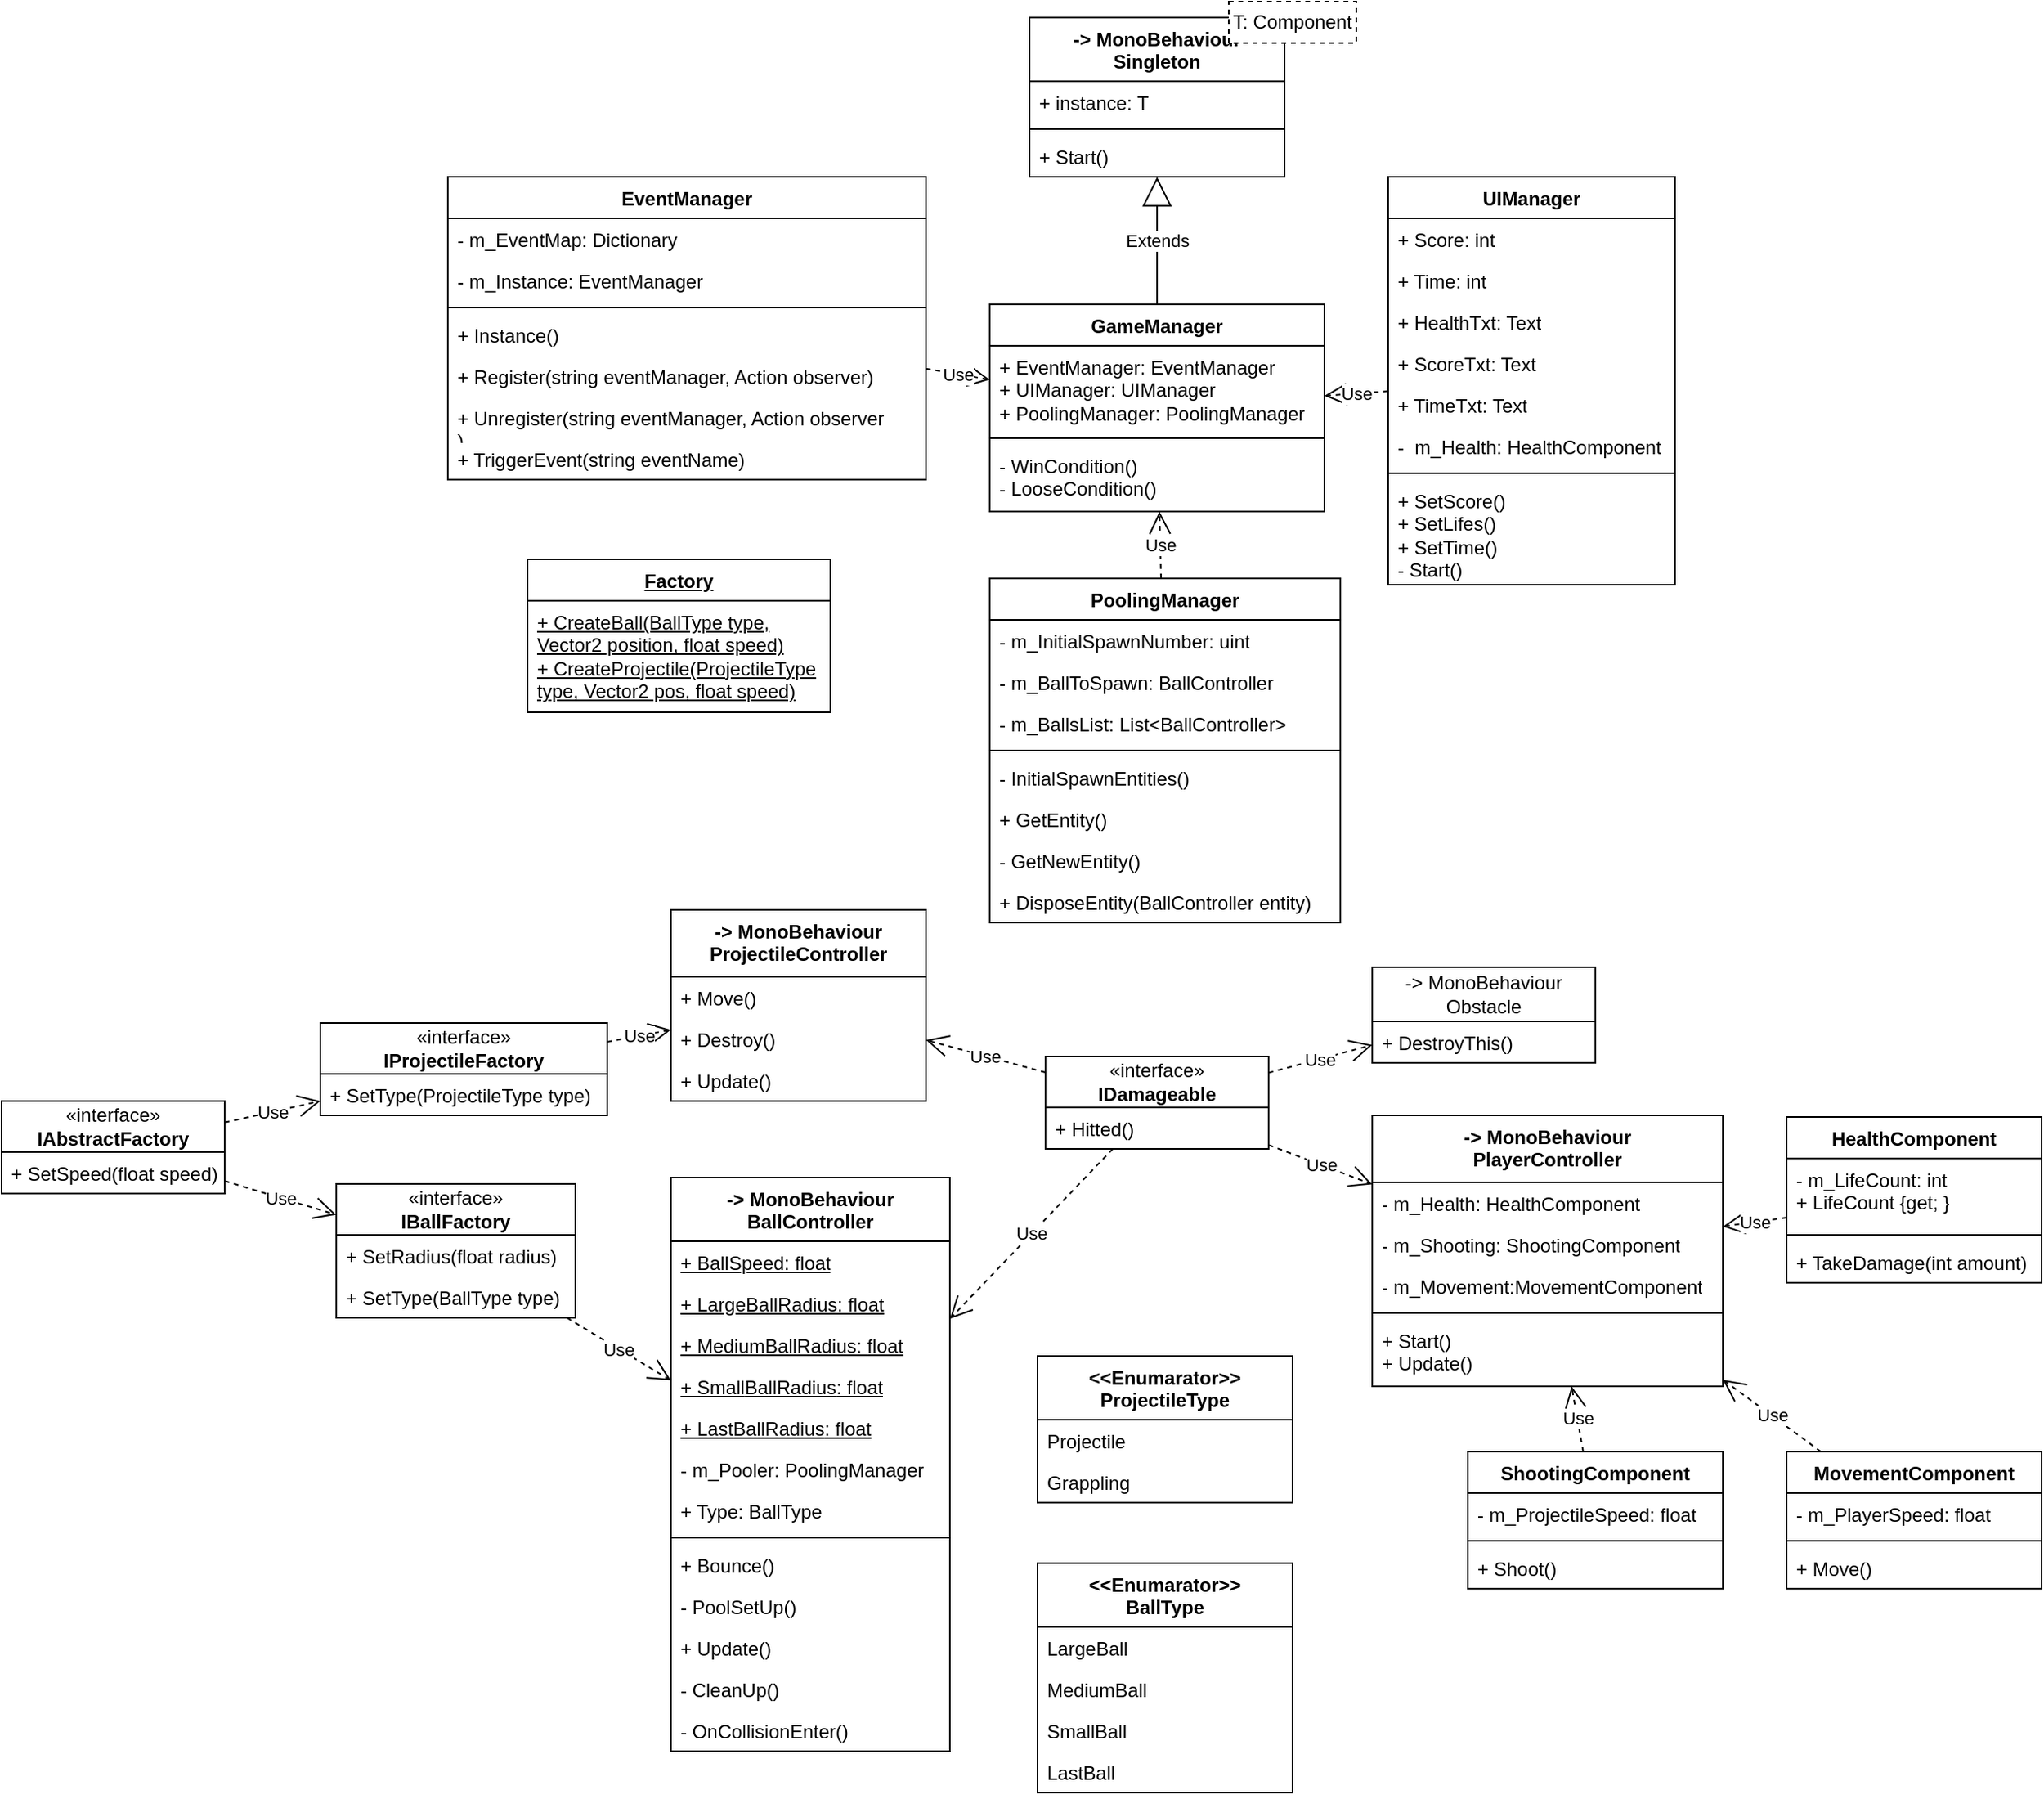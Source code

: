<mxfile version="21.5.0" type="device">
  <diagram id="C5RBs43oDa-KdzZeNtuy" name="Page-1">
    <mxGraphModel dx="2261" dy="1965" grid="1" gridSize="10" guides="1" tooltips="1" connect="1" arrows="1" fold="1" page="1" pageScale="1" pageWidth="827" pageHeight="1169" math="0" shadow="0">
      <root>
        <mxCell id="WIyWlLk6GJQsqaUBKTNV-0" />
        <mxCell id="WIyWlLk6GJQsqaUBKTNV-1" parent="WIyWlLk6GJQsqaUBKTNV-0" />
        <mxCell id="6wXtI8wnBJ_ZwkcHhQ90-0" value="EventManager" style="swimlane;fontStyle=1;align=center;verticalAlign=top;childLayout=stackLayout;horizontal=1;startSize=26;horizontalStack=0;resizeParent=1;resizeParentMax=0;resizeLast=0;collapsible=1;marginBottom=0;whiteSpace=wrap;html=1;" parent="WIyWlLk6GJQsqaUBKTNV-1" vertex="1">
          <mxGeometry x="-20" y="-110" width="300" height="190" as="geometry" />
        </mxCell>
        <mxCell id="6wXtI8wnBJ_ZwkcHhQ90-1" value="- m_EventMap: Dictionary" style="text;strokeColor=none;fillColor=none;align=left;verticalAlign=top;spacingLeft=4;spacingRight=4;overflow=hidden;rotatable=0;points=[[0,0.5],[1,0.5]];portConstraint=eastwest;whiteSpace=wrap;html=1;" parent="6wXtI8wnBJ_ZwkcHhQ90-0" vertex="1">
          <mxGeometry y="26" width="300" height="26" as="geometry" />
        </mxCell>
        <mxCell id="6wXtI8wnBJ_ZwkcHhQ90-117" value="- m_Instance: EventManager" style="text;strokeColor=none;fillColor=none;align=left;verticalAlign=top;spacingLeft=4;spacingRight=4;overflow=hidden;rotatable=0;points=[[0,0.5],[1,0.5]];portConstraint=eastwest;whiteSpace=wrap;html=1;" parent="6wXtI8wnBJ_ZwkcHhQ90-0" vertex="1">
          <mxGeometry y="52" width="300" height="26" as="geometry" />
        </mxCell>
        <mxCell id="6wXtI8wnBJ_ZwkcHhQ90-2" value="" style="line;strokeWidth=1;fillColor=none;align=left;verticalAlign=middle;spacingTop=-1;spacingLeft=3;spacingRight=3;rotatable=0;labelPosition=right;points=[];portConstraint=eastwest;strokeColor=inherit;" parent="6wXtI8wnBJ_ZwkcHhQ90-0" vertex="1">
          <mxGeometry y="78" width="300" height="8" as="geometry" />
        </mxCell>
        <mxCell id="6wXtI8wnBJ_ZwkcHhQ90-118" value="+ Instance()" style="text;strokeColor=none;fillColor=none;align=left;verticalAlign=top;spacingLeft=4;spacingRight=4;overflow=hidden;rotatable=0;points=[[0,0.5],[1,0.5]];portConstraint=eastwest;whiteSpace=wrap;html=1;" parent="6wXtI8wnBJ_ZwkcHhQ90-0" vertex="1">
          <mxGeometry y="86" width="300" height="26" as="geometry" />
        </mxCell>
        <mxCell id="6wXtI8wnBJ_ZwkcHhQ90-3" value="+ Register(string eventManager, Action observer)" style="text;strokeColor=none;fillColor=none;align=left;verticalAlign=top;spacingLeft=4;spacingRight=4;overflow=hidden;rotatable=0;points=[[0,0.5],[1,0.5]];portConstraint=eastwest;whiteSpace=wrap;html=1;" parent="6wXtI8wnBJ_ZwkcHhQ90-0" vertex="1">
          <mxGeometry y="112" width="300" height="26" as="geometry" />
        </mxCell>
        <mxCell id="6wXtI8wnBJ_ZwkcHhQ90-115" value="+ Unregister(string eventManager, Action observer&lt;br&gt;)" style="text;strokeColor=none;fillColor=none;align=left;verticalAlign=top;spacingLeft=4;spacingRight=4;overflow=hidden;rotatable=0;points=[[0,0.5],[1,0.5]];portConstraint=eastwest;whiteSpace=wrap;html=1;" parent="6wXtI8wnBJ_ZwkcHhQ90-0" vertex="1">
          <mxGeometry y="138" width="300" height="26" as="geometry" />
        </mxCell>
        <mxCell id="6wXtI8wnBJ_ZwkcHhQ90-116" value="+ TriggerEvent(string eventName)" style="text;strokeColor=none;fillColor=none;align=left;verticalAlign=top;spacingLeft=4;spacingRight=4;overflow=hidden;rotatable=0;points=[[0,0.5],[1,0.5]];portConstraint=eastwest;whiteSpace=wrap;html=1;" parent="6wXtI8wnBJ_ZwkcHhQ90-0" vertex="1">
          <mxGeometry y="164" width="300" height="26" as="geometry" />
        </mxCell>
        <mxCell id="6wXtI8wnBJ_ZwkcHhQ90-4" value="GameManager" style="swimlane;fontStyle=1;align=center;verticalAlign=top;childLayout=stackLayout;horizontal=1;startSize=26;horizontalStack=0;resizeParent=1;resizeParentMax=0;resizeLast=0;collapsible=1;marginBottom=0;whiteSpace=wrap;html=1;" parent="WIyWlLk6GJQsqaUBKTNV-1" vertex="1">
          <mxGeometry x="320" y="-30" width="210" height="130" as="geometry" />
        </mxCell>
        <mxCell id="6wXtI8wnBJ_ZwkcHhQ90-5" value="+ EventManager: EventManager&lt;br&gt;+ UIManager: UIManager&lt;br&gt;+ PoolingManager: PoolingManager" style="text;strokeColor=none;fillColor=none;align=left;verticalAlign=top;spacingLeft=4;spacingRight=4;overflow=hidden;rotatable=0;points=[[0,0.5],[1,0.5]];portConstraint=eastwest;whiteSpace=wrap;html=1;" parent="6wXtI8wnBJ_ZwkcHhQ90-4" vertex="1">
          <mxGeometry y="26" width="210" height="54" as="geometry" />
        </mxCell>
        <mxCell id="6wXtI8wnBJ_ZwkcHhQ90-6" value="" style="line;strokeWidth=1;fillColor=none;align=left;verticalAlign=middle;spacingTop=-1;spacingLeft=3;spacingRight=3;rotatable=0;labelPosition=right;points=[];portConstraint=eastwest;strokeColor=inherit;" parent="6wXtI8wnBJ_ZwkcHhQ90-4" vertex="1">
          <mxGeometry y="80" width="210" height="8" as="geometry" />
        </mxCell>
        <mxCell id="6wXtI8wnBJ_ZwkcHhQ90-7" value="- WinCondition()&lt;br&gt;- LooseCondition()" style="text;strokeColor=none;fillColor=none;align=left;verticalAlign=top;spacingLeft=4;spacingRight=4;overflow=hidden;rotatable=0;points=[[0,0.5],[1,0.5]];portConstraint=eastwest;whiteSpace=wrap;html=1;" parent="6wXtI8wnBJ_ZwkcHhQ90-4" vertex="1">
          <mxGeometry y="88" width="210" height="42" as="geometry" />
        </mxCell>
        <mxCell id="6wXtI8wnBJ_ZwkcHhQ90-8" value="UIManager" style="swimlane;fontStyle=1;align=center;verticalAlign=top;childLayout=stackLayout;horizontal=1;startSize=26;horizontalStack=0;resizeParent=1;resizeParentMax=0;resizeLast=0;collapsible=1;marginBottom=0;whiteSpace=wrap;html=1;" parent="WIyWlLk6GJQsqaUBKTNV-1" vertex="1">
          <mxGeometry x="570" y="-110" width="180" height="256" as="geometry" />
        </mxCell>
        <mxCell id="6wXtI8wnBJ_ZwkcHhQ90-9" value="+ Score: int&lt;br&gt;" style="text;strokeColor=none;fillColor=none;align=left;verticalAlign=top;spacingLeft=4;spacingRight=4;overflow=hidden;rotatable=0;points=[[0,0.5],[1,0.5]];portConstraint=eastwest;whiteSpace=wrap;html=1;" parent="6wXtI8wnBJ_ZwkcHhQ90-8" vertex="1">
          <mxGeometry y="26" width="180" height="26" as="geometry" />
        </mxCell>
        <mxCell id="6wXtI8wnBJ_ZwkcHhQ90-114" value="+ Time: int" style="text;strokeColor=none;fillColor=none;align=left;verticalAlign=top;spacingLeft=4;spacingRight=4;overflow=hidden;rotatable=0;points=[[0,0.5],[1,0.5]];portConstraint=eastwest;whiteSpace=wrap;html=1;" parent="6wXtI8wnBJ_ZwkcHhQ90-8" vertex="1">
          <mxGeometry y="52" width="180" height="26" as="geometry" />
        </mxCell>
        <mxCell id="6wXtI8wnBJ_ZwkcHhQ90-111" value="+ HealthTxt: Text" style="text;strokeColor=none;fillColor=none;align=left;verticalAlign=top;spacingLeft=4;spacingRight=4;overflow=hidden;rotatable=0;points=[[0,0.5],[1,0.5]];portConstraint=eastwest;whiteSpace=wrap;html=1;" parent="6wXtI8wnBJ_ZwkcHhQ90-8" vertex="1">
          <mxGeometry y="78" width="180" height="26" as="geometry" />
        </mxCell>
        <mxCell id="6wXtI8wnBJ_ZwkcHhQ90-112" value="+ ScoreTxt: Text" style="text;strokeColor=none;fillColor=none;align=left;verticalAlign=top;spacingLeft=4;spacingRight=4;overflow=hidden;rotatable=0;points=[[0,0.5],[1,0.5]];portConstraint=eastwest;whiteSpace=wrap;html=1;" parent="6wXtI8wnBJ_ZwkcHhQ90-8" vertex="1">
          <mxGeometry y="104" width="180" height="26" as="geometry" />
        </mxCell>
        <mxCell id="6wXtI8wnBJ_ZwkcHhQ90-113" value="+ TimeTxt: Text" style="text;strokeColor=none;fillColor=none;align=left;verticalAlign=top;spacingLeft=4;spacingRight=4;overflow=hidden;rotatable=0;points=[[0,0.5],[1,0.5]];portConstraint=eastwest;whiteSpace=wrap;html=1;" parent="6wXtI8wnBJ_ZwkcHhQ90-8" vertex="1">
          <mxGeometry y="130" width="180" height="26" as="geometry" />
        </mxCell>
        <mxCell id="TRaf3uooo76os0HDrpDc-0" value="-&amp;nbsp; m_Health: HealthComponent" style="text;strokeColor=none;fillColor=none;align=left;verticalAlign=top;spacingLeft=4;spacingRight=4;overflow=hidden;rotatable=0;points=[[0,0.5],[1,0.5]];portConstraint=eastwest;whiteSpace=wrap;html=1;" parent="6wXtI8wnBJ_ZwkcHhQ90-8" vertex="1">
          <mxGeometry y="156" width="180" height="26" as="geometry" />
        </mxCell>
        <mxCell id="6wXtI8wnBJ_ZwkcHhQ90-10" value="" style="line;strokeWidth=1;fillColor=none;align=left;verticalAlign=middle;spacingTop=-1;spacingLeft=3;spacingRight=3;rotatable=0;labelPosition=right;points=[];portConstraint=eastwest;strokeColor=inherit;" parent="6wXtI8wnBJ_ZwkcHhQ90-8" vertex="1">
          <mxGeometry y="182" width="180" height="8" as="geometry" />
        </mxCell>
        <mxCell id="6wXtI8wnBJ_ZwkcHhQ90-11" value="+ SetScore()&lt;br&gt;+ SetLifes()&lt;br&gt;+ SetTime()&lt;br&gt;- Start()" style="text;strokeColor=none;fillColor=none;align=left;verticalAlign=top;spacingLeft=4;spacingRight=4;overflow=hidden;rotatable=0;points=[[0,0.5],[1,0.5]];portConstraint=eastwest;whiteSpace=wrap;html=1;" parent="6wXtI8wnBJ_ZwkcHhQ90-8" vertex="1">
          <mxGeometry y="190" width="180" height="66" as="geometry" />
        </mxCell>
        <mxCell id="6wXtI8wnBJ_ZwkcHhQ90-12" value="PoolingManager" style="swimlane;fontStyle=1;align=center;verticalAlign=top;childLayout=stackLayout;horizontal=1;startSize=26;horizontalStack=0;resizeParent=1;resizeParentMax=0;resizeLast=0;collapsible=1;marginBottom=0;whiteSpace=wrap;html=1;" parent="WIyWlLk6GJQsqaUBKTNV-1" vertex="1">
          <mxGeometry x="320" y="142" width="220" height="216" as="geometry" />
        </mxCell>
        <mxCell id="6wXtI8wnBJ_ZwkcHhQ90-13" value="-&amp;nbsp;m_InitialSpawnNumber: uint" style="text;strokeColor=none;fillColor=none;align=left;verticalAlign=top;spacingLeft=4;spacingRight=4;overflow=hidden;rotatable=0;points=[[0,0.5],[1,0.5]];portConstraint=eastwest;whiteSpace=wrap;html=1;" parent="6wXtI8wnBJ_ZwkcHhQ90-12" vertex="1">
          <mxGeometry y="26" width="220" height="26" as="geometry" />
        </mxCell>
        <mxCell id="6wXtI8wnBJ_ZwkcHhQ90-52" value="-&amp;nbsp;m_BallToSpawn: BallController" style="text;strokeColor=none;fillColor=none;align=left;verticalAlign=top;spacingLeft=4;spacingRight=4;overflow=hidden;rotatable=0;points=[[0,0.5],[1,0.5]];portConstraint=eastwest;whiteSpace=wrap;html=1;" parent="6wXtI8wnBJ_ZwkcHhQ90-12" vertex="1">
          <mxGeometry y="52" width="220" height="26" as="geometry" />
        </mxCell>
        <mxCell id="6wXtI8wnBJ_ZwkcHhQ90-53" value="- m_BallsList: List&amp;lt;BallController&amp;gt;" style="text;strokeColor=none;fillColor=none;align=left;verticalAlign=top;spacingLeft=4;spacingRight=4;overflow=hidden;rotatable=0;points=[[0,0.5],[1,0.5]];portConstraint=eastwest;whiteSpace=wrap;html=1;" parent="6wXtI8wnBJ_ZwkcHhQ90-12" vertex="1">
          <mxGeometry y="78" width="220" height="26" as="geometry" />
        </mxCell>
        <mxCell id="6wXtI8wnBJ_ZwkcHhQ90-14" value="" style="line;strokeWidth=1;fillColor=none;align=left;verticalAlign=middle;spacingTop=-1;spacingLeft=3;spacingRight=3;rotatable=0;labelPosition=right;points=[];portConstraint=eastwest;strokeColor=inherit;" parent="6wXtI8wnBJ_ZwkcHhQ90-12" vertex="1">
          <mxGeometry y="104" width="220" height="8" as="geometry" />
        </mxCell>
        <mxCell id="6wXtI8wnBJ_ZwkcHhQ90-15" value="- InitialSpawnEntities()" style="text;strokeColor=none;fillColor=none;align=left;verticalAlign=top;spacingLeft=4;spacingRight=4;overflow=hidden;rotatable=0;points=[[0,0.5],[1,0.5]];portConstraint=eastwest;whiteSpace=wrap;html=1;" parent="6wXtI8wnBJ_ZwkcHhQ90-12" vertex="1">
          <mxGeometry y="112" width="220" height="26" as="geometry" />
        </mxCell>
        <mxCell id="6wXtI8wnBJ_ZwkcHhQ90-54" value="+ GetEntity()" style="text;strokeColor=none;fillColor=none;align=left;verticalAlign=top;spacingLeft=4;spacingRight=4;overflow=hidden;rotatable=0;points=[[0,0.5],[1,0.5]];portConstraint=eastwest;whiteSpace=wrap;html=1;" parent="6wXtI8wnBJ_ZwkcHhQ90-12" vertex="1">
          <mxGeometry y="138" width="220" height="26" as="geometry" />
        </mxCell>
        <mxCell id="6wXtI8wnBJ_ZwkcHhQ90-55" value="- GetNewEntity()" style="text;strokeColor=none;fillColor=none;align=left;verticalAlign=top;spacingLeft=4;spacingRight=4;overflow=hidden;rotatable=0;points=[[0,0.5],[1,0.5]];portConstraint=eastwest;whiteSpace=wrap;html=1;" parent="6wXtI8wnBJ_ZwkcHhQ90-12" vertex="1">
          <mxGeometry y="164" width="220" height="26" as="geometry" />
        </mxCell>
        <mxCell id="TRaf3uooo76os0HDrpDc-12" value="+ DisposeEntity(BallController entity)" style="text;strokeColor=none;fillColor=none;align=left;verticalAlign=top;spacingLeft=4;spacingRight=4;overflow=hidden;rotatable=0;points=[[0,0.5],[1,0.5]];portConstraint=eastwest;whiteSpace=wrap;html=1;" parent="6wXtI8wnBJ_ZwkcHhQ90-12" vertex="1">
          <mxGeometry y="190" width="220" height="26" as="geometry" />
        </mxCell>
        <mxCell id="6wXtI8wnBJ_ZwkcHhQ90-20" value="-&amp;gt; MonoBehaviour&lt;br&gt;Singleton" style="swimlane;fontStyle=1;align=center;verticalAlign=top;childLayout=stackLayout;horizontal=1;startSize=40;horizontalStack=0;resizeParent=1;resizeParentMax=0;resizeLast=0;collapsible=1;marginBottom=0;whiteSpace=wrap;html=1;" parent="WIyWlLk6GJQsqaUBKTNV-1" vertex="1">
          <mxGeometry x="345" y="-210" width="160" height="100" as="geometry" />
        </mxCell>
        <mxCell id="6wXtI8wnBJ_ZwkcHhQ90-21" value="+ instance: T" style="text;strokeColor=none;fillColor=none;align=left;verticalAlign=top;spacingLeft=4;spacingRight=4;overflow=hidden;rotatable=0;points=[[0,0.5],[1,0.5]];portConstraint=eastwest;whiteSpace=wrap;html=1;" parent="6wXtI8wnBJ_ZwkcHhQ90-20" vertex="1">
          <mxGeometry y="40" width="160" height="26" as="geometry" />
        </mxCell>
        <mxCell id="6wXtI8wnBJ_ZwkcHhQ90-22" value="" style="line;strokeWidth=1;fillColor=none;align=left;verticalAlign=middle;spacingTop=-1;spacingLeft=3;spacingRight=3;rotatable=0;labelPosition=right;points=[];portConstraint=eastwest;strokeColor=inherit;" parent="6wXtI8wnBJ_ZwkcHhQ90-20" vertex="1">
          <mxGeometry y="66" width="160" height="8" as="geometry" />
        </mxCell>
        <mxCell id="6wXtI8wnBJ_ZwkcHhQ90-23" value="+ Start()" style="text;strokeColor=none;fillColor=none;align=left;verticalAlign=top;spacingLeft=4;spacingRight=4;overflow=hidden;rotatable=0;points=[[0,0.5],[1,0.5]];portConstraint=eastwest;whiteSpace=wrap;html=1;" parent="6wXtI8wnBJ_ZwkcHhQ90-20" vertex="1">
          <mxGeometry y="74" width="160" height="26" as="geometry" />
        </mxCell>
        <mxCell id="6wXtI8wnBJ_ZwkcHhQ90-28" value="-&amp;gt; MonoBehaviour&lt;br&gt;ProjectileController" style="swimlane;fontStyle=1;align=center;verticalAlign=top;childLayout=stackLayout;horizontal=1;startSize=42;horizontalStack=0;resizeParent=1;resizeParentMax=0;resizeLast=0;collapsible=1;marginBottom=0;whiteSpace=wrap;html=1;" parent="WIyWlLk6GJQsqaUBKTNV-1" vertex="1">
          <mxGeometry x="120" y="350" width="160" height="120" as="geometry" />
        </mxCell>
        <mxCell id="6wXtI8wnBJ_ZwkcHhQ90-108" value="+ Move()" style="text;strokeColor=none;fillColor=none;align=left;verticalAlign=top;spacingLeft=4;spacingRight=4;overflow=hidden;rotatable=0;points=[[0,0.5],[1,0.5]];portConstraint=eastwest;whiteSpace=wrap;html=1;" parent="6wXtI8wnBJ_ZwkcHhQ90-28" vertex="1">
          <mxGeometry y="42" width="160" height="26" as="geometry" />
        </mxCell>
        <mxCell id="6wXtI8wnBJ_ZwkcHhQ90-109" value="+ Destroy()" style="text;strokeColor=none;fillColor=none;align=left;verticalAlign=top;spacingLeft=4;spacingRight=4;overflow=hidden;rotatable=0;points=[[0,0.5],[1,0.5]];portConstraint=eastwest;whiteSpace=wrap;html=1;" parent="6wXtI8wnBJ_ZwkcHhQ90-28" vertex="1">
          <mxGeometry y="68" width="160" height="26" as="geometry" />
        </mxCell>
        <mxCell id="6wXtI8wnBJ_ZwkcHhQ90-31" value="+ Update()" style="text;strokeColor=none;fillColor=none;align=left;verticalAlign=top;spacingLeft=4;spacingRight=4;overflow=hidden;rotatable=0;points=[[0,0.5],[1,0.5]];portConstraint=eastwest;whiteSpace=wrap;html=1;" parent="6wXtI8wnBJ_ZwkcHhQ90-28" vertex="1">
          <mxGeometry y="94" width="160" height="26" as="geometry" />
        </mxCell>
        <mxCell id="6wXtI8wnBJ_ZwkcHhQ90-32" value="&amp;lt;&amp;lt;Enumarator&amp;gt;&amp;gt;&lt;br&gt;BallType" style="swimlane;fontStyle=1;align=center;verticalAlign=top;childLayout=stackLayout;horizontal=1;startSize=40;horizontalStack=0;resizeParent=1;resizeParentMax=0;resizeLast=0;collapsible=1;marginBottom=0;whiteSpace=wrap;html=1;" parent="WIyWlLk6GJQsqaUBKTNV-1" vertex="1">
          <mxGeometry x="350" y="760" width="160" height="144" as="geometry" />
        </mxCell>
        <mxCell id="6wXtI8wnBJ_ZwkcHhQ90-33" value="LargeBall" style="text;strokeColor=none;fillColor=none;align=left;verticalAlign=top;spacingLeft=4;spacingRight=4;overflow=hidden;rotatable=0;points=[[0,0.5],[1,0.5]];portConstraint=eastwest;whiteSpace=wrap;html=1;" parent="6wXtI8wnBJ_ZwkcHhQ90-32" vertex="1">
          <mxGeometry y="40" width="160" height="26" as="geometry" />
        </mxCell>
        <mxCell id="6wXtI8wnBJ_ZwkcHhQ90-38" value="MediumBall" style="text;strokeColor=none;fillColor=none;align=left;verticalAlign=top;spacingLeft=4;spacingRight=4;overflow=hidden;rotatable=0;points=[[0,0.5],[1,0.5]];portConstraint=eastwest;whiteSpace=wrap;html=1;" parent="6wXtI8wnBJ_ZwkcHhQ90-32" vertex="1">
          <mxGeometry y="66" width="160" height="26" as="geometry" />
        </mxCell>
        <mxCell id="6wXtI8wnBJ_ZwkcHhQ90-39" value="SmallBall" style="text;strokeColor=none;fillColor=none;align=left;verticalAlign=top;spacingLeft=4;spacingRight=4;overflow=hidden;rotatable=0;points=[[0,0.5],[1,0.5]];portConstraint=eastwest;whiteSpace=wrap;html=1;" parent="6wXtI8wnBJ_ZwkcHhQ90-32" vertex="1">
          <mxGeometry y="92" width="160" height="26" as="geometry" />
        </mxCell>
        <mxCell id="6wXtI8wnBJ_ZwkcHhQ90-40" value="LastBall" style="text;strokeColor=none;fillColor=none;align=left;verticalAlign=top;spacingLeft=4;spacingRight=4;overflow=hidden;rotatable=0;points=[[0,0.5],[1,0.5]];portConstraint=eastwest;whiteSpace=wrap;html=1;" parent="6wXtI8wnBJ_ZwkcHhQ90-32" vertex="1">
          <mxGeometry y="118" width="160" height="26" as="geometry" />
        </mxCell>
        <mxCell id="6wXtI8wnBJ_ZwkcHhQ90-41" value="&amp;lt;&amp;lt;Enumarator&amp;gt;&amp;gt;&lt;br&gt;ProjectileType" style="swimlane;fontStyle=1;align=center;verticalAlign=top;childLayout=stackLayout;horizontal=1;startSize=40;horizontalStack=0;resizeParent=1;resizeParentMax=0;resizeLast=0;collapsible=1;marginBottom=0;whiteSpace=wrap;html=1;" parent="WIyWlLk6GJQsqaUBKTNV-1" vertex="1">
          <mxGeometry x="350" y="630" width="160" height="92" as="geometry" />
        </mxCell>
        <mxCell id="6wXtI8wnBJ_ZwkcHhQ90-42" value="Projectile" style="text;strokeColor=none;fillColor=none;align=left;verticalAlign=top;spacingLeft=4;spacingRight=4;overflow=hidden;rotatable=0;points=[[0,0.5],[1,0.5]];portConstraint=eastwest;whiteSpace=wrap;html=1;" parent="6wXtI8wnBJ_ZwkcHhQ90-41" vertex="1">
          <mxGeometry y="40" width="160" height="26" as="geometry" />
        </mxCell>
        <mxCell id="6wXtI8wnBJ_ZwkcHhQ90-43" value="Grappling" style="text;strokeColor=none;fillColor=none;align=left;verticalAlign=top;spacingLeft=4;spacingRight=4;overflow=hidden;rotatable=0;points=[[0,0.5],[1,0.5]];portConstraint=eastwest;whiteSpace=wrap;html=1;" parent="6wXtI8wnBJ_ZwkcHhQ90-41" vertex="1">
          <mxGeometry y="66" width="160" height="26" as="geometry" />
        </mxCell>
        <mxCell id="6wXtI8wnBJ_ZwkcHhQ90-57" value="T: Component" style="html=1;whiteSpace=wrap;dashed=1;" parent="WIyWlLk6GJQsqaUBKTNV-1" vertex="1">
          <mxGeometry x="470" y="-220" width="80" height="26" as="geometry" />
        </mxCell>
        <mxCell id="6wXtI8wnBJ_ZwkcHhQ90-59" value="Extends" style="endArrow=block;endSize=16;endFill=0;html=1;rounded=0;" parent="WIyWlLk6GJQsqaUBKTNV-1" source="6wXtI8wnBJ_ZwkcHhQ90-4" target="6wXtI8wnBJ_ZwkcHhQ90-20" edge="1">
          <mxGeometry width="160" relative="1" as="geometry">
            <mxPoint x="330" y="350" as="sourcePoint" />
            <mxPoint x="490" y="350" as="targetPoint" />
          </mxGeometry>
        </mxCell>
        <mxCell id="6wXtI8wnBJ_ZwkcHhQ90-60" value="Use" style="endArrow=open;endSize=12;dashed=1;html=1;rounded=0;" parent="WIyWlLk6GJQsqaUBKTNV-1" source="6wXtI8wnBJ_ZwkcHhQ90-0" target="6wXtI8wnBJ_ZwkcHhQ90-4" edge="1">
          <mxGeometry width="160" relative="1" as="geometry">
            <mxPoint x="210" y="50" as="sourcePoint" />
            <mxPoint x="490" y="350" as="targetPoint" />
          </mxGeometry>
        </mxCell>
        <mxCell id="6wXtI8wnBJ_ZwkcHhQ90-61" value="Use" style="endArrow=open;endSize=12;dashed=1;html=1;rounded=0;" parent="WIyWlLk6GJQsqaUBKTNV-1" source="6wXtI8wnBJ_ZwkcHhQ90-8" target="6wXtI8wnBJ_ZwkcHhQ90-4" edge="1">
          <mxGeometry width="160" relative="1" as="geometry">
            <mxPoint x="410" y="60" as="sourcePoint" />
            <mxPoint x="500" y="360" as="targetPoint" />
          </mxGeometry>
        </mxCell>
        <mxCell id="6wXtI8wnBJ_ZwkcHhQ90-62" value="Use" style="endArrow=open;endSize=12;dashed=1;html=1;rounded=0;" parent="WIyWlLk6GJQsqaUBKTNV-1" source="6wXtI8wnBJ_ZwkcHhQ90-12" target="6wXtI8wnBJ_ZwkcHhQ90-4" edge="1">
          <mxGeometry width="160" relative="1" as="geometry">
            <mxPoint x="350" y="370" as="sourcePoint" />
            <mxPoint x="510" y="370" as="targetPoint" />
          </mxGeometry>
        </mxCell>
        <mxCell id="6wXtI8wnBJ_ZwkcHhQ90-65" value="«interface»&lt;br&gt;&lt;b&gt;IDamageable&lt;/b&gt;" style="swimlane;fontStyle=0;childLayout=stackLayout;horizontal=1;startSize=32;fillColor=none;horizontalStack=0;resizeParent=1;resizeParentMax=0;resizeLast=0;collapsible=1;marginBottom=0;whiteSpace=wrap;html=1;" parent="WIyWlLk6GJQsqaUBKTNV-1" vertex="1">
          <mxGeometry x="355" y="442" width="140" height="58" as="geometry" />
        </mxCell>
        <mxCell id="6wXtI8wnBJ_ZwkcHhQ90-66" value="+ Hitted()" style="text;strokeColor=none;fillColor=none;align=left;verticalAlign=top;spacingLeft=4;spacingRight=4;overflow=hidden;rotatable=0;points=[[0,0.5],[1,0.5]];portConstraint=eastwest;whiteSpace=wrap;html=1;" parent="6wXtI8wnBJ_ZwkcHhQ90-65" vertex="1">
          <mxGeometry y="32" width="140" height="26" as="geometry" />
        </mxCell>
        <mxCell id="6wXtI8wnBJ_ZwkcHhQ90-71" value="-&amp;gt; MonoBehaviour&lt;br&gt;Obstacle" style="swimlane;fontStyle=0;childLayout=stackLayout;horizontal=1;startSize=34;fillColor=none;horizontalStack=0;resizeParent=1;resizeParentMax=0;resizeLast=0;collapsible=1;marginBottom=0;whiteSpace=wrap;html=1;" parent="WIyWlLk6GJQsqaUBKTNV-1" vertex="1">
          <mxGeometry x="560" y="386" width="140" height="60" as="geometry" />
        </mxCell>
        <mxCell id="6wXtI8wnBJ_ZwkcHhQ90-73" value="+ DestroyThis()" style="text;strokeColor=none;fillColor=none;align=left;verticalAlign=top;spacingLeft=4;spacingRight=4;overflow=hidden;rotatable=0;points=[[0,0.5],[1,0.5]];portConstraint=eastwest;whiteSpace=wrap;html=1;" parent="6wXtI8wnBJ_ZwkcHhQ90-71" vertex="1">
          <mxGeometry y="34" width="140" height="26" as="geometry" />
        </mxCell>
        <mxCell id="6wXtI8wnBJ_ZwkcHhQ90-76" value="Use" style="endArrow=open;endSize=12;dashed=1;html=1;rounded=0;" parent="WIyWlLk6GJQsqaUBKTNV-1" source="6wXtI8wnBJ_ZwkcHhQ90-65" target="TRaf3uooo76os0HDrpDc-8" edge="1">
          <mxGeometry width="160" relative="1" as="geometry">
            <mxPoint x="470" y="370" as="sourcePoint" />
            <mxPoint x="230" y="445" as="targetPoint" />
          </mxGeometry>
        </mxCell>
        <mxCell id="6wXtI8wnBJ_ZwkcHhQ90-77" value="Use" style="endArrow=open;endSize=12;dashed=1;html=1;rounded=0;" parent="WIyWlLk6GJQsqaUBKTNV-1" source="6wXtI8wnBJ_ZwkcHhQ90-65" target="6wXtI8wnBJ_ZwkcHhQ90-71" edge="1">
          <mxGeometry width="160" relative="1" as="geometry">
            <mxPoint x="590" y="461" as="sourcePoint" />
            <mxPoint x="892" y="370" as="targetPoint" />
            <Array as="points" />
          </mxGeometry>
        </mxCell>
        <mxCell id="6wXtI8wnBJ_ZwkcHhQ90-78" value="-&amp;gt; MonoBehaviour&lt;br&gt;PlayerController" style="swimlane;fontStyle=1;align=center;verticalAlign=top;childLayout=stackLayout;horizontal=1;startSize=42;horizontalStack=0;resizeParent=1;resizeParentMax=0;resizeLast=0;collapsible=1;marginBottom=0;whiteSpace=wrap;html=1;" parent="WIyWlLk6GJQsqaUBKTNV-1" vertex="1">
          <mxGeometry x="560" y="479" width="220" height="170" as="geometry" />
        </mxCell>
        <mxCell id="6wXtI8wnBJ_ZwkcHhQ90-79" value="- m_Health: HealthComponent&lt;br&gt;" style="text;strokeColor=none;fillColor=none;align=left;verticalAlign=top;spacingLeft=4;spacingRight=4;overflow=hidden;rotatable=0;points=[[0,0.5],[1,0.5]];portConstraint=eastwest;whiteSpace=wrap;html=1;" parent="6wXtI8wnBJ_ZwkcHhQ90-78" vertex="1">
          <mxGeometry y="42" width="220" height="26" as="geometry" />
        </mxCell>
        <mxCell id="6wXtI8wnBJ_ZwkcHhQ90-101" value="- m_Shooting: ShootingComponent" style="text;strokeColor=none;fillColor=none;align=left;verticalAlign=top;spacingLeft=4;spacingRight=4;overflow=hidden;rotatable=0;points=[[0,0.5],[1,0.5]];portConstraint=eastwest;whiteSpace=wrap;html=1;" parent="6wXtI8wnBJ_ZwkcHhQ90-78" vertex="1">
          <mxGeometry y="68" width="220" height="26" as="geometry" />
        </mxCell>
        <mxCell id="6wXtI8wnBJ_ZwkcHhQ90-100" value="- m_Movement:MovementComponent" style="text;strokeColor=none;fillColor=none;align=left;verticalAlign=top;spacingLeft=4;spacingRight=4;overflow=hidden;rotatable=0;points=[[0,0.5],[1,0.5]];portConstraint=eastwest;whiteSpace=wrap;html=1;" parent="6wXtI8wnBJ_ZwkcHhQ90-78" vertex="1">
          <mxGeometry y="94" width="220" height="26" as="geometry" />
        </mxCell>
        <mxCell id="6wXtI8wnBJ_ZwkcHhQ90-80" value="" style="line;strokeWidth=1;fillColor=none;align=left;verticalAlign=middle;spacingTop=-1;spacingLeft=3;spacingRight=3;rotatable=0;labelPosition=right;points=[];portConstraint=eastwest;strokeColor=inherit;" parent="6wXtI8wnBJ_ZwkcHhQ90-78" vertex="1">
          <mxGeometry y="120" width="220" height="8" as="geometry" />
        </mxCell>
        <mxCell id="6wXtI8wnBJ_ZwkcHhQ90-81" value="+ Start()&lt;br&gt;+ Update()" style="text;strokeColor=none;fillColor=none;align=left;verticalAlign=top;spacingLeft=4;spacingRight=4;overflow=hidden;rotatable=0;points=[[0,0.5],[1,0.5]];portConstraint=eastwest;whiteSpace=wrap;html=1;" parent="6wXtI8wnBJ_ZwkcHhQ90-78" vertex="1">
          <mxGeometry y="128" width="220" height="42" as="geometry" />
        </mxCell>
        <mxCell id="6wXtI8wnBJ_ZwkcHhQ90-82" value="Use" style="endArrow=open;endSize=12;dashed=1;html=1;rounded=0;" parent="WIyWlLk6GJQsqaUBKTNV-1" source="6wXtI8wnBJ_ZwkcHhQ90-65" target="6wXtI8wnBJ_ZwkcHhQ90-28" edge="1">
          <mxGeometry width="160" relative="1" as="geometry">
            <mxPoint x="490" y="420" as="sourcePoint" />
            <mxPoint x="240" y="503" as="targetPoint" />
          </mxGeometry>
        </mxCell>
        <mxCell id="6wXtI8wnBJ_ZwkcHhQ90-83" value="Use" style="endArrow=open;endSize=12;dashed=1;html=1;rounded=0;" parent="WIyWlLk6GJQsqaUBKTNV-1" source="6wXtI8wnBJ_ZwkcHhQ90-65" target="6wXtI8wnBJ_ZwkcHhQ90-78" edge="1">
          <mxGeometry width="160" relative="1" as="geometry">
            <mxPoint x="500" y="430" as="sourcePoint" />
            <mxPoint x="422" y="500" as="targetPoint" />
          </mxGeometry>
        </mxCell>
        <mxCell id="6wXtI8wnBJ_ZwkcHhQ90-84" value="HealthComponent" style="swimlane;fontStyle=1;align=center;verticalAlign=top;childLayout=stackLayout;horizontal=1;startSize=26;horizontalStack=0;resizeParent=1;resizeParentMax=0;resizeLast=0;collapsible=1;marginBottom=0;whiteSpace=wrap;html=1;" parent="WIyWlLk6GJQsqaUBKTNV-1" vertex="1">
          <mxGeometry x="820" y="480" width="160" height="104" as="geometry" />
        </mxCell>
        <mxCell id="6wXtI8wnBJ_ZwkcHhQ90-85" value="- m_LifeCount: int&lt;br&gt;+ LifeCount {get; }" style="text;strokeColor=none;fillColor=none;align=left;verticalAlign=top;spacingLeft=4;spacingRight=4;overflow=hidden;rotatable=0;points=[[0,0.5],[1,0.5]];portConstraint=eastwest;whiteSpace=wrap;html=1;" parent="6wXtI8wnBJ_ZwkcHhQ90-84" vertex="1">
          <mxGeometry y="26" width="160" height="44" as="geometry" />
        </mxCell>
        <mxCell id="6wXtI8wnBJ_ZwkcHhQ90-86" value="" style="line;strokeWidth=1;fillColor=none;align=left;verticalAlign=middle;spacingTop=-1;spacingLeft=3;spacingRight=3;rotatable=0;labelPosition=right;points=[];portConstraint=eastwest;strokeColor=inherit;" parent="6wXtI8wnBJ_ZwkcHhQ90-84" vertex="1">
          <mxGeometry y="70" width="160" height="8" as="geometry" />
        </mxCell>
        <mxCell id="6wXtI8wnBJ_ZwkcHhQ90-87" value="+ TakeDamage(int amount)" style="text;strokeColor=none;fillColor=none;align=left;verticalAlign=top;spacingLeft=4;spacingRight=4;overflow=hidden;rotatable=0;points=[[0,0.5],[1,0.5]];portConstraint=eastwest;whiteSpace=wrap;html=1;" parent="6wXtI8wnBJ_ZwkcHhQ90-84" vertex="1">
          <mxGeometry y="78" width="160" height="26" as="geometry" />
        </mxCell>
        <mxCell id="6wXtI8wnBJ_ZwkcHhQ90-88" value="ShootingComponent" style="swimlane;fontStyle=1;align=center;verticalAlign=top;childLayout=stackLayout;horizontal=1;startSize=26;horizontalStack=0;resizeParent=1;resizeParentMax=0;resizeLast=0;collapsible=1;marginBottom=0;whiteSpace=wrap;html=1;" parent="WIyWlLk6GJQsqaUBKTNV-1" vertex="1">
          <mxGeometry x="620" y="690" width="160" height="86" as="geometry" />
        </mxCell>
        <mxCell id="6wXtI8wnBJ_ZwkcHhQ90-89" value="- m_ProjectileSpeed: float" style="text;strokeColor=none;fillColor=none;align=left;verticalAlign=top;spacingLeft=4;spacingRight=4;overflow=hidden;rotatable=0;points=[[0,0.5],[1,0.5]];portConstraint=eastwest;whiteSpace=wrap;html=1;" parent="6wXtI8wnBJ_ZwkcHhQ90-88" vertex="1">
          <mxGeometry y="26" width="160" height="26" as="geometry" />
        </mxCell>
        <mxCell id="6wXtI8wnBJ_ZwkcHhQ90-90" value="" style="line;strokeWidth=1;fillColor=none;align=left;verticalAlign=middle;spacingTop=-1;spacingLeft=3;spacingRight=3;rotatable=0;labelPosition=right;points=[];portConstraint=eastwest;strokeColor=inherit;" parent="6wXtI8wnBJ_ZwkcHhQ90-88" vertex="1">
          <mxGeometry y="52" width="160" height="8" as="geometry" />
        </mxCell>
        <mxCell id="6wXtI8wnBJ_ZwkcHhQ90-91" value="+ Shoot()" style="text;strokeColor=none;fillColor=none;align=left;verticalAlign=top;spacingLeft=4;spacingRight=4;overflow=hidden;rotatable=0;points=[[0,0.5],[1,0.5]];portConstraint=eastwest;whiteSpace=wrap;html=1;" parent="6wXtI8wnBJ_ZwkcHhQ90-88" vertex="1">
          <mxGeometry y="60" width="160" height="26" as="geometry" />
        </mxCell>
        <mxCell id="6wXtI8wnBJ_ZwkcHhQ90-92" value="MovementComponent" style="swimlane;fontStyle=1;align=center;verticalAlign=top;childLayout=stackLayout;horizontal=1;startSize=26;horizontalStack=0;resizeParent=1;resizeParentMax=0;resizeLast=0;collapsible=1;marginBottom=0;whiteSpace=wrap;html=1;" parent="WIyWlLk6GJQsqaUBKTNV-1" vertex="1">
          <mxGeometry x="820" y="690" width="160" height="86" as="geometry" />
        </mxCell>
        <mxCell id="6wXtI8wnBJ_ZwkcHhQ90-93" value="- m_PlayerSpeed: float" style="text;strokeColor=none;fillColor=none;align=left;verticalAlign=top;spacingLeft=4;spacingRight=4;overflow=hidden;rotatable=0;points=[[0,0.5],[1,0.5]];portConstraint=eastwest;whiteSpace=wrap;html=1;" parent="6wXtI8wnBJ_ZwkcHhQ90-92" vertex="1">
          <mxGeometry y="26" width="160" height="26" as="geometry" />
        </mxCell>
        <mxCell id="6wXtI8wnBJ_ZwkcHhQ90-94" value="" style="line;strokeWidth=1;fillColor=none;align=left;verticalAlign=middle;spacingTop=-1;spacingLeft=3;spacingRight=3;rotatable=0;labelPosition=right;points=[];portConstraint=eastwest;strokeColor=inherit;" parent="6wXtI8wnBJ_ZwkcHhQ90-92" vertex="1">
          <mxGeometry y="52" width="160" height="8" as="geometry" />
        </mxCell>
        <mxCell id="6wXtI8wnBJ_ZwkcHhQ90-95" value="+ Move()" style="text;strokeColor=none;fillColor=none;align=left;verticalAlign=top;spacingLeft=4;spacingRight=4;overflow=hidden;rotatable=0;points=[[0,0.5],[1,0.5]];portConstraint=eastwest;whiteSpace=wrap;html=1;" parent="6wXtI8wnBJ_ZwkcHhQ90-92" vertex="1">
          <mxGeometry y="60" width="160" height="26" as="geometry" />
        </mxCell>
        <mxCell id="6wXtI8wnBJ_ZwkcHhQ90-96" value="Use" style="endArrow=open;endSize=12;dashed=1;html=1;rounded=0;" parent="WIyWlLk6GJQsqaUBKTNV-1" source="6wXtI8wnBJ_ZwkcHhQ90-84" target="6wXtI8wnBJ_ZwkcHhQ90-78" edge="1">
          <mxGeometry width="160" relative="1" as="geometry">
            <mxPoint x="500" y="430" as="sourcePoint" />
            <mxPoint x="236" y="608" as="targetPoint" />
          </mxGeometry>
        </mxCell>
        <mxCell id="6wXtI8wnBJ_ZwkcHhQ90-98" value="Use" style="endArrow=open;endSize=12;dashed=1;html=1;rounded=0;" parent="WIyWlLk6GJQsqaUBKTNV-1" source="6wXtI8wnBJ_ZwkcHhQ90-92" target="6wXtI8wnBJ_ZwkcHhQ90-78" edge="1">
          <mxGeometry width="160" relative="1" as="geometry">
            <mxPoint x="192" y="860" as="sourcePoint" />
            <mxPoint x="306" y="710" as="targetPoint" />
          </mxGeometry>
        </mxCell>
        <mxCell id="6wXtI8wnBJ_ZwkcHhQ90-102" value="«interface»&lt;br&gt;&lt;b&gt;IAbstractFactory&lt;/b&gt;" style="swimlane;fontStyle=0;childLayout=stackLayout;horizontal=1;startSize=32;fillColor=none;horizontalStack=0;resizeParent=1;resizeParentMax=0;resizeLast=0;collapsible=1;marginBottom=0;whiteSpace=wrap;html=1;" parent="WIyWlLk6GJQsqaUBKTNV-1" vertex="1">
          <mxGeometry x="-300" y="470" width="140" height="58" as="geometry" />
        </mxCell>
        <mxCell id="6wXtI8wnBJ_ZwkcHhQ90-103" value="+ SetSpeed(float speed)" style="text;strokeColor=none;fillColor=none;align=left;verticalAlign=top;spacingLeft=4;spacingRight=4;overflow=hidden;rotatable=0;points=[[0,0.5],[1,0.5]];portConstraint=eastwest;whiteSpace=wrap;html=1;" parent="6wXtI8wnBJ_ZwkcHhQ90-102" vertex="1">
          <mxGeometry y="32" width="140" height="26" as="geometry" />
        </mxCell>
        <mxCell id="6wXtI8wnBJ_ZwkcHhQ90-104" value="Use" style="endArrow=open;endSize=12;dashed=1;html=1;rounded=0;" parent="WIyWlLk6GJQsqaUBKTNV-1" source="6wXtI8wnBJ_ZwkcHhQ90-102" target="6wXtI8wnBJ_ZwkcHhQ90-124" edge="1">
          <mxGeometry width="160" relative="1" as="geometry">
            <mxPoint x="540" y="426" as="sourcePoint" />
            <mxPoint x="-10" y="600" as="targetPoint" />
          </mxGeometry>
        </mxCell>
        <mxCell id="6wXtI8wnBJ_ZwkcHhQ90-105" value="Use" style="endArrow=open;endSize=12;dashed=1;html=1;rounded=0;" parent="WIyWlLk6GJQsqaUBKTNV-1" source="6wXtI8wnBJ_ZwkcHhQ90-102" target="6wXtI8wnBJ_ZwkcHhQ90-121" edge="1">
          <mxGeometry width="160" relative="1" as="geometry">
            <mxPoint x="-15" y="568" as="sourcePoint" />
            <mxPoint x="80" y="610" as="targetPoint" />
          </mxGeometry>
        </mxCell>
        <mxCell id="6wXtI8wnBJ_ZwkcHhQ90-110" value="Use" style="endArrow=open;endSize=12;dashed=1;html=1;rounded=0;" parent="WIyWlLk6GJQsqaUBKTNV-1" source="6wXtI8wnBJ_ZwkcHhQ90-88" target="6wXtI8wnBJ_ZwkcHhQ90-78" edge="1">
          <mxGeometry width="160" relative="1" as="geometry">
            <mxPoint x="514" y="810" as="sourcePoint" />
            <mxPoint x="470" y="777" as="targetPoint" />
          </mxGeometry>
        </mxCell>
        <mxCell id="6wXtI8wnBJ_ZwkcHhQ90-121" value="«interface»&lt;br&gt;&lt;b&gt;IBallFactory&lt;/b&gt;" style="swimlane;fontStyle=0;childLayout=stackLayout;horizontal=1;startSize=32;fillColor=none;horizontalStack=0;resizeParent=1;resizeParentMax=0;resizeLast=0;collapsible=1;marginBottom=0;whiteSpace=wrap;html=1;" parent="WIyWlLk6GJQsqaUBKTNV-1" vertex="1">
          <mxGeometry x="-90" y="522" width="150" height="84" as="geometry" />
        </mxCell>
        <mxCell id="6wXtI8wnBJ_ZwkcHhQ90-122" value="+ SetRadius(float radius)" style="text;strokeColor=none;fillColor=none;align=left;verticalAlign=top;spacingLeft=4;spacingRight=4;overflow=hidden;rotatable=0;points=[[0,0.5],[1,0.5]];portConstraint=eastwest;whiteSpace=wrap;html=1;" parent="6wXtI8wnBJ_ZwkcHhQ90-121" vertex="1">
          <mxGeometry y="32" width="150" height="26" as="geometry" />
        </mxCell>
        <mxCell id="6wXtI8wnBJ_ZwkcHhQ90-127" value="+ SetType(BallType type)" style="text;strokeColor=none;fillColor=none;align=left;verticalAlign=top;spacingLeft=4;spacingRight=4;overflow=hidden;rotatable=0;points=[[0,0.5],[1,0.5]];portConstraint=eastwest;whiteSpace=wrap;html=1;" parent="6wXtI8wnBJ_ZwkcHhQ90-121" vertex="1">
          <mxGeometry y="58" width="150" height="26" as="geometry" />
        </mxCell>
        <mxCell id="6wXtI8wnBJ_ZwkcHhQ90-123" value="Use" style="endArrow=open;endSize=12;dashed=1;html=1;rounded=0;" parent="WIyWlLk6GJQsqaUBKTNV-1" source="6wXtI8wnBJ_ZwkcHhQ90-121" target="TRaf3uooo76os0HDrpDc-8" edge="1">
          <mxGeometry width="160" relative="1" as="geometry">
            <mxPoint x="-70" y="508" as="sourcePoint" />
            <mxPoint x="-10" y="489" as="targetPoint" />
          </mxGeometry>
        </mxCell>
        <mxCell id="6wXtI8wnBJ_ZwkcHhQ90-124" value="«interface»&lt;br&gt;&lt;b&gt;IProjectileFactory&lt;/b&gt;" style="swimlane;fontStyle=0;childLayout=stackLayout;horizontal=1;startSize=32;fillColor=none;horizontalStack=0;resizeParent=1;resizeParentMax=0;resizeLast=0;collapsible=1;marginBottom=0;whiteSpace=wrap;html=1;" parent="WIyWlLk6GJQsqaUBKTNV-1" vertex="1">
          <mxGeometry x="-100" y="421" width="180" height="58" as="geometry" />
        </mxCell>
        <mxCell id="6wXtI8wnBJ_ZwkcHhQ90-128" value="+ SetType(ProjectileType type)" style="text;strokeColor=none;fillColor=none;align=left;verticalAlign=top;spacingLeft=4;spacingRight=4;overflow=hidden;rotatable=0;points=[[0,0.5],[1,0.5]];portConstraint=eastwest;whiteSpace=wrap;html=1;" parent="6wXtI8wnBJ_ZwkcHhQ90-124" vertex="1">
          <mxGeometry y="32" width="180" height="26" as="geometry" />
        </mxCell>
        <mxCell id="6wXtI8wnBJ_ZwkcHhQ90-126" value="Use" style="endArrow=open;endSize=12;dashed=1;html=1;rounded=0;" parent="WIyWlLk6GJQsqaUBKTNV-1" source="6wXtI8wnBJ_ZwkcHhQ90-124" target="6wXtI8wnBJ_ZwkcHhQ90-28" edge="1">
          <mxGeometry width="160" relative="1" as="geometry">
            <mxPoint x="-30" y="432" as="sourcePoint" />
            <mxPoint x="20" y="436" as="targetPoint" />
          </mxGeometry>
        </mxCell>
        <mxCell id="TRaf3uooo76os0HDrpDc-8" value="-&amp;gt; MonoBehaviour&lt;br&gt;BallController" style="swimlane;fontStyle=1;align=center;verticalAlign=top;childLayout=stackLayout;horizontal=1;startSize=40;horizontalStack=0;resizeParent=1;resizeParentMax=0;resizeLast=0;collapsible=1;marginBottom=0;whiteSpace=wrap;html=1;" parent="WIyWlLk6GJQsqaUBKTNV-1" vertex="1">
          <mxGeometry x="120" y="518" width="175" height="360" as="geometry" />
        </mxCell>
        <mxCell id="TRaf3uooo76os0HDrpDc-19" value="&lt;u&gt;+ BallSpeed: float&lt;/u&gt;" style="text;strokeColor=none;fillColor=none;align=left;verticalAlign=top;spacingLeft=4;spacingRight=4;overflow=hidden;rotatable=0;points=[[0,0.5],[1,0.5]];portConstraint=eastwest;whiteSpace=wrap;html=1;" parent="TRaf3uooo76os0HDrpDc-8" vertex="1">
          <mxGeometry y="40" width="175" height="26" as="geometry" />
        </mxCell>
        <mxCell id="TRaf3uooo76os0HDrpDc-25" value="&lt;u&gt;+ LargeBallRadius: float&lt;/u&gt;" style="text;strokeColor=none;fillColor=none;align=left;verticalAlign=top;spacingLeft=4;spacingRight=4;overflow=hidden;rotatable=0;points=[[0,0.5],[1,0.5]];portConstraint=eastwest;whiteSpace=wrap;html=1;" parent="TRaf3uooo76os0HDrpDc-8" vertex="1">
          <mxGeometry y="66" width="175" height="26" as="geometry" />
        </mxCell>
        <mxCell id="TRaf3uooo76os0HDrpDc-24" value="&lt;u&gt;+ Medium&lt;/u&gt;&lt;u&gt;BallRadius:&amp;nbsp;&lt;/u&gt;&lt;u&gt;float&lt;/u&gt;" style="text;strokeColor=none;fillColor=none;align=left;verticalAlign=top;spacingLeft=4;spacingRight=4;overflow=hidden;rotatable=0;points=[[0,0.5],[1,0.5]];portConstraint=eastwest;whiteSpace=wrap;html=1;" parent="TRaf3uooo76os0HDrpDc-8" vertex="1">
          <mxGeometry y="92" width="175" height="26" as="geometry" />
        </mxCell>
        <mxCell id="TRaf3uooo76os0HDrpDc-22" value="&lt;u&gt;+ Small&lt;/u&gt;&lt;u&gt;BallRadius&lt;/u&gt;&lt;u&gt;: float&lt;/u&gt;" style="text;strokeColor=none;fillColor=none;align=left;verticalAlign=top;spacingLeft=4;spacingRight=4;overflow=hidden;rotatable=0;points=[[0,0.5],[1,0.5]];portConstraint=eastwest;whiteSpace=wrap;html=1;" parent="TRaf3uooo76os0HDrpDc-8" vertex="1">
          <mxGeometry y="118" width="175" height="26" as="geometry" />
        </mxCell>
        <mxCell id="TRaf3uooo76os0HDrpDc-23" value="&lt;u&gt;+ Last&lt;/u&gt;&lt;u&gt;BallRadius&lt;/u&gt;&lt;u&gt;: float&lt;/u&gt;" style="text;strokeColor=none;fillColor=none;align=left;verticalAlign=top;spacingLeft=4;spacingRight=4;overflow=hidden;rotatable=0;points=[[0,0.5],[1,0.5]];portConstraint=eastwest;whiteSpace=wrap;html=1;" parent="TRaf3uooo76os0HDrpDc-8" vertex="1">
          <mxGeometry y="144" width="175" height="26" as="geometry" />
        </mxCell>
        <mxCell id="TRaf3uooo76os0HDrpDc-15" value="- m_Pooler: PoolingManager" style="text;strokeColor=none;fillColor=none;align=left;verticalAlign=top;spacingLeft=4;spacingRight=4;overflow=hidden;rotatable=0;points=[[0,0.5],[1,0.5]];portConstraint=eastwest;whiteSpace=wrap;html=1;" parent="TRaf3uooo76os0HDrpDc-8" vertex="1">
          <mxGeometry y="170" width="175" height="26" as="geometry" />
        </mxCell>
        <mxCell id="TRaf3uooo76os0HDrpDc-16" value="+ Type: BallType" style="text;strokeColor=none;fillColor=none;align=left;verticalAlign=top;spacingLeft=4;spacingRight=4;overflow=hidden;rotatable=0;points=[[0,0.5],[1,0.5]];portConstraint=eastwest;whiteSpace=wrap;html=1;" parent="TRaf3uooo76os0HDrpDc-8" vertex="1">
          <mxGeometry y="196" width="175" height="26" as="geometry" />
        </mxCell>
        <mxCell id="TRaf3uooo76os0HDrpDc-10" value="" style="line;strokeWidth=1;fillColor=none;align=left;verticalAlign=middle;spacingTop=-1;spacingLeft=3;spacingRight=3;rotatable=0;labelPosition=right;points=[];portConstraint=eastwest;strokeColor=inherit;" parent="TRaf3uooo76os0HDrpDc-8" vertex="1">
          <mxGeometry y="222" width="175" height="8" as="geometry" />
        </mxCell>
        <mxCell id="6wXtI8wnBJ_ZwkcHhQ90-107" value="+ Bounce()" style="text;strokeColor=none;fillColor=none;align=left;verticalAlign=top;spacingLeft=4;spacingRight=4;overflow=hidden;rotatable=0;points=[[0,0.5],[1,0.5]];portConstraint=eastwest;whiteSpace=wrap;html=1;" parent="TRaf3uooo76os0HDrpDc-8" vertex="1">
          <mxGeometry y="230" width="175" height="26" as="geometry" />
        </mxCell>
        <mxCell id="TRaf3uooo76os0HDrpDc-6" value="- PoolSetUp()" style="text;strokeColor=none;fillColor=none;align=left;verticalAlign=top;spacingLeft=4;spacingRight=4;overflow=hidden;rotatable=0;points=[[0,0.5],[1,0.5]];portConstraint=eastwest;whiteSpace=wrap;html=1;" parent="TRaf3uooo76os0HDrpDc-8" vertex="1">
          <mxGeometry y="256" width="175" height="26" as="geometry" />
        </mxCell>
        <mxCell id="6wXtI8wnBJ_ZwkcHhQ90-27" value="+ Update()&lt;br&gt;" style="text;strokeColor=none;fillColor=none;align=left;verticalAlign=top;spacingLeft=4;spacingRight=4;overflow=hidden;rotatable=0;points=[[0,0.5],[1,0.5]];portConstraint=eastwest;whiteSpace=wrap;html=1;" parent="TRaf3uooo76os0HDrpDc-8" vertex="1">
          <mxGeometry y="282" width="175" height="26" as="geometry" />
        </mxCell>
        <mxCell id="6wXtI8wnBJ_ZwkcHhQ90-56" value="- CleanUp()" style="text;strokeColor=none;fillColor=none;align=left;verticalAlign=top;spacingLeft=4;spacingRight=4;overflow=hidden;rotatable=0;points=[[0,0.5],[1,0.5]];portConstraint=eastwest;whiteSpace=wrap;html=1;" parent="TRaf3uooo76os0HDrpDc-8" vertex="1">
          <mxGeometry y="308" width="175" height="26" as="geometry" />
        </mxCell>
        <mxCell id="TRaf3uooo76os0HDrpDc-17" value="- OnCollisionEnter()" style="text;strokeColor=none;fillColor=none;align=left;verticalAlign=top;spacingLeft=4;spacingRight=4;overflow=hidden;rotatable=0;points=[[0,0.5],[1,0.5]];portConstraint=eastwest;whiteSpace=wrap;html=1;" parent="TRaf3uooo76os0HDrpDc-8" vertex="1">
          <mxGeometry y="334" width="175" height="26" as="geometry" />
        </mxCell>
        <mxCell id="TRaf3uooo76os0HDrpDc-18" value="&lt;u&gt;Factory&lt;/u&gt;" style="swimlane;fontStyle=1;align=center;verticalAlign=top;childLayout=stackLayout;horizontal=1;startSize=26;horizontalStack=0;resizeParent=1;resizeParentMax=0;resizeLast=0;collapsible=1;marginBottom=0;whiteSpace=wrap;html=1;" parent="WIyWlLk6GJQsqaUBKTNV-1" vertex="1">
          <mxGeometry x="30" y="130" width="190" height="96" as="geometry" />
        </mxCell>
        <mxCell id="6wXtI8wnBJ_ZwkcHhQ90-19" value="&lt;u&gt;+ CreateBall(BallType type, Vector2 position, float speed)&lt;br&gt;+ CreateProjectile(ProjectileType type, Vector2 pos, float speed)&lt;br&gt;&lt;/u&gt;" style="text;strokeColor=none;fillColor=none;align=left;verticalAlign=top;spacingLeft=4;spacingRight=4;overflow=hidden;rotatable=0;points=[[0,0.5],[1,0.5]];portConstraint=eastwest;whiteSpace=wrap;html=1;" parent="TRaf3uooo76os0HDrpDc-18" vertex="1">
          <mxGeometry y="26" width="190" height="70" as="geometry" />
        </mxCell>
      </root>
    </mxGraphModel>
  </diagram>
</mxfile>
